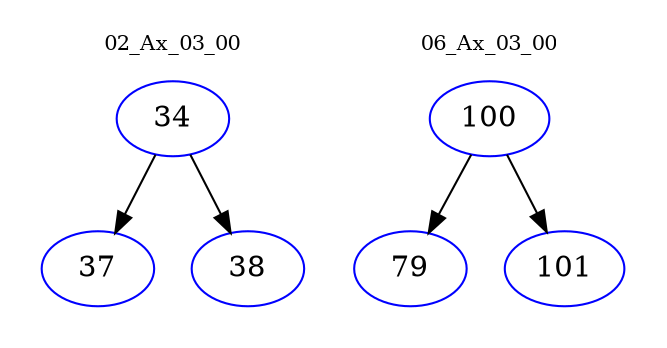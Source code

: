 digraph{
subgraph cluster_0 {
color = white
label = "02_Ax_03_00";
fontsize=10;
T0_34 [label="34", color="blue"]
T0_34 -> T0_37 [color="black"]
T0_37 [label="37", color="blue"]
T0_34 -> T0_38 [color="black"]
T0_38 [label="38", color="blue"]
}
subgraph cluster_1 {
color = white
label = "06_Ax_03_00";
fontsize=10;
T1_100 [label="100", color="blue"]
T1_100 -> T1_79 [color="black"]
T1_79 [label="79", color="blue"]
T1_100 -> T1_101 [color="black"]
T1_101 [label="101", color="blue"]
}
}
